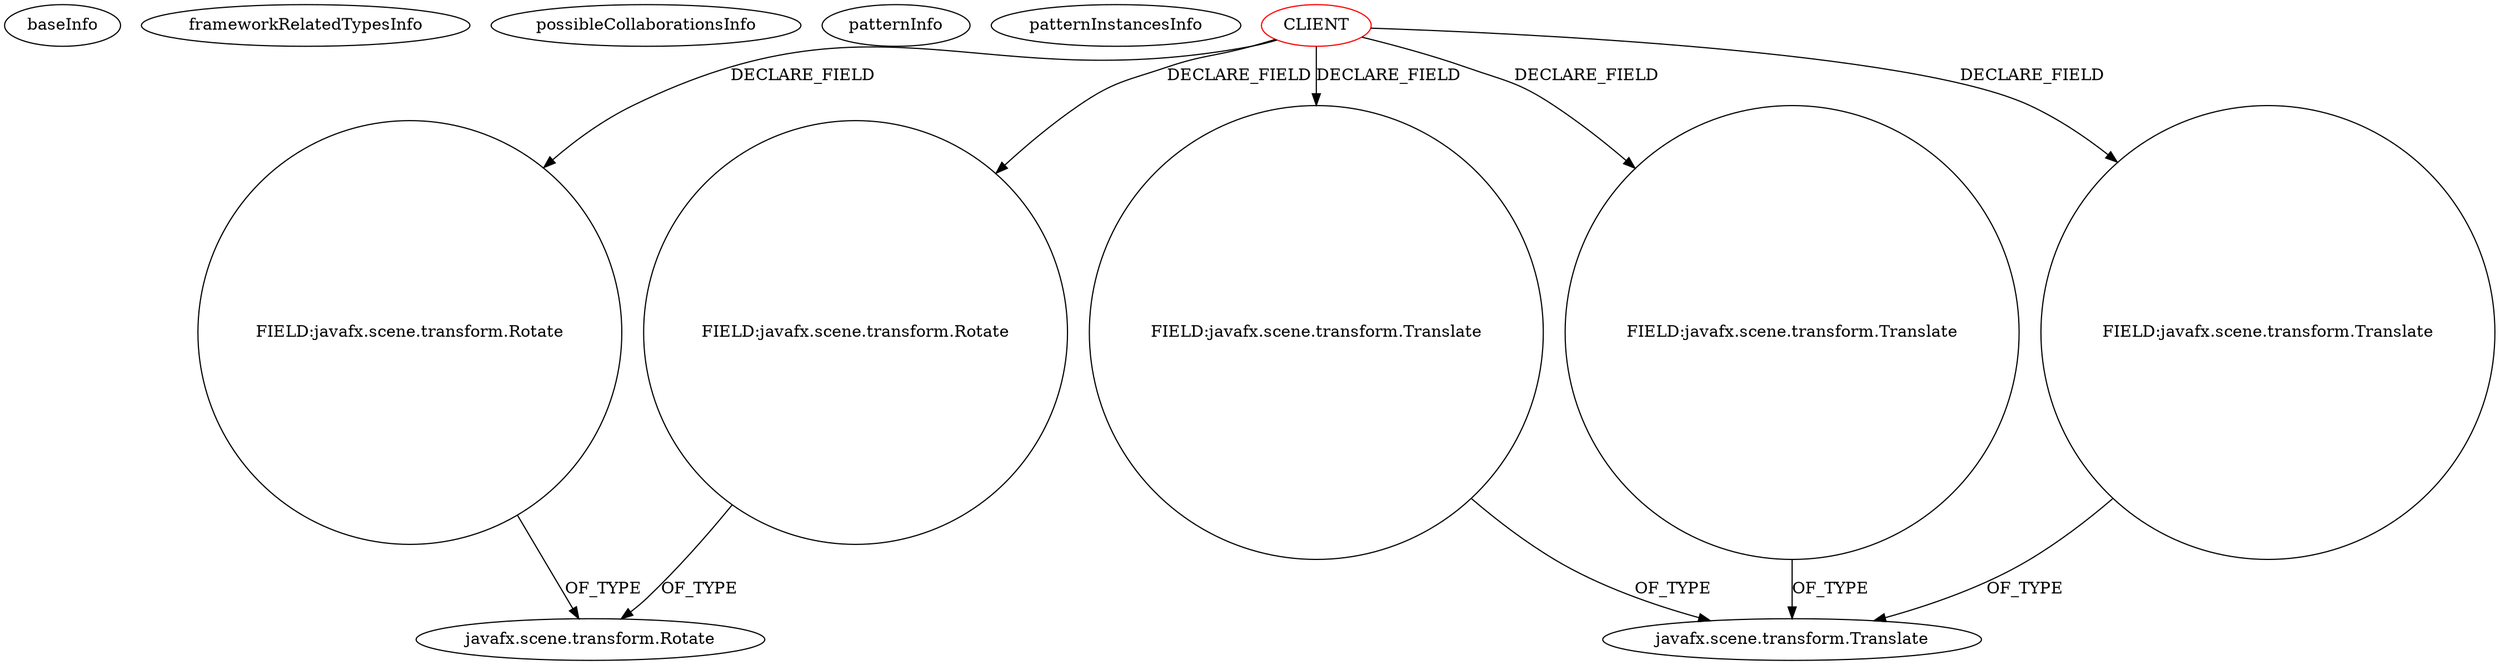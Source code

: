 digraph {
baseInfo[graphId=3595,category="pattern",isAnonymous=false,possibleRelation=false]
frameworkRelatedTypesInfo[]
possibleCollaborationsInfo[]
patternInfo[frequency=2.0,patternRootClient=0]
patternInstancesInfo[0="mjchao-3D-Graphing-Calculator~/mjchao-3D-Graphing-Calculator/3D-Graphing-Calculator-master/src/mjchao/graph3d/graph/Body.java~Body~3642",1="jperedadnr-RiggedHand~/jperedadnr-RiggedHand/RiggedHand-master/src/riggedhand/RiggedHand.java~RiggedHand~3396"]
14[label="FIELD:javafx.scene.transform.Translate",vertexType="FIELD_DECLARATION",isFrameworkType=false,shape=circle]
11[label="javafx.scene.transform.Translate",vertexType="FRAMEWORK_CLASS_TYPE",isFrameworkType=false]
0[label="CLIENT",vertexType="ROOT_CLIENT_CLASS_DECLARATION",isFrameworkType=false,color=red]
2[label="FIELD:javafx.scene.transform.Rotate",vertexType="FIELD_DECLARATION",isFrameworkType=false,shape=circle]
3[label="javafx.scene.transform.Rotate",vertexType="FRAMEWORK_CLASS_TYPE",isFrameworkType=false]
4[label="FIELD:javafx.scene.transform.Rotate",vertexType="FIELD_DECLARATION",isFrameworkType=false,shape=circle]
10[label="FIELD:javafx.scene.transform.Translate",vertexType="FIELD_DECLARATION",isFrameworkType=false,shape=circle]
12[label="FIELD:javafx.scene.transform.Translate",vertexType="FIELD_DECLARATION",isFrameworkType=false,shape=circle]
0->10[label="DECLARE_FIELD"]
0->4[label="DECLARE_FIELD"]
4->3[label="OF_TYPE"]
0->12[label="DECLARE_FIELD"]
14->11[label="OF_TYPE"]
12->11[label="OF_TYPE"]
2->3[label="OF_TYPE"]
0->2[label="DECLARE_FIELD"]
0->14[label="DECLARE_FIELD"]
10->11[label="OF_TYPE"]
}
